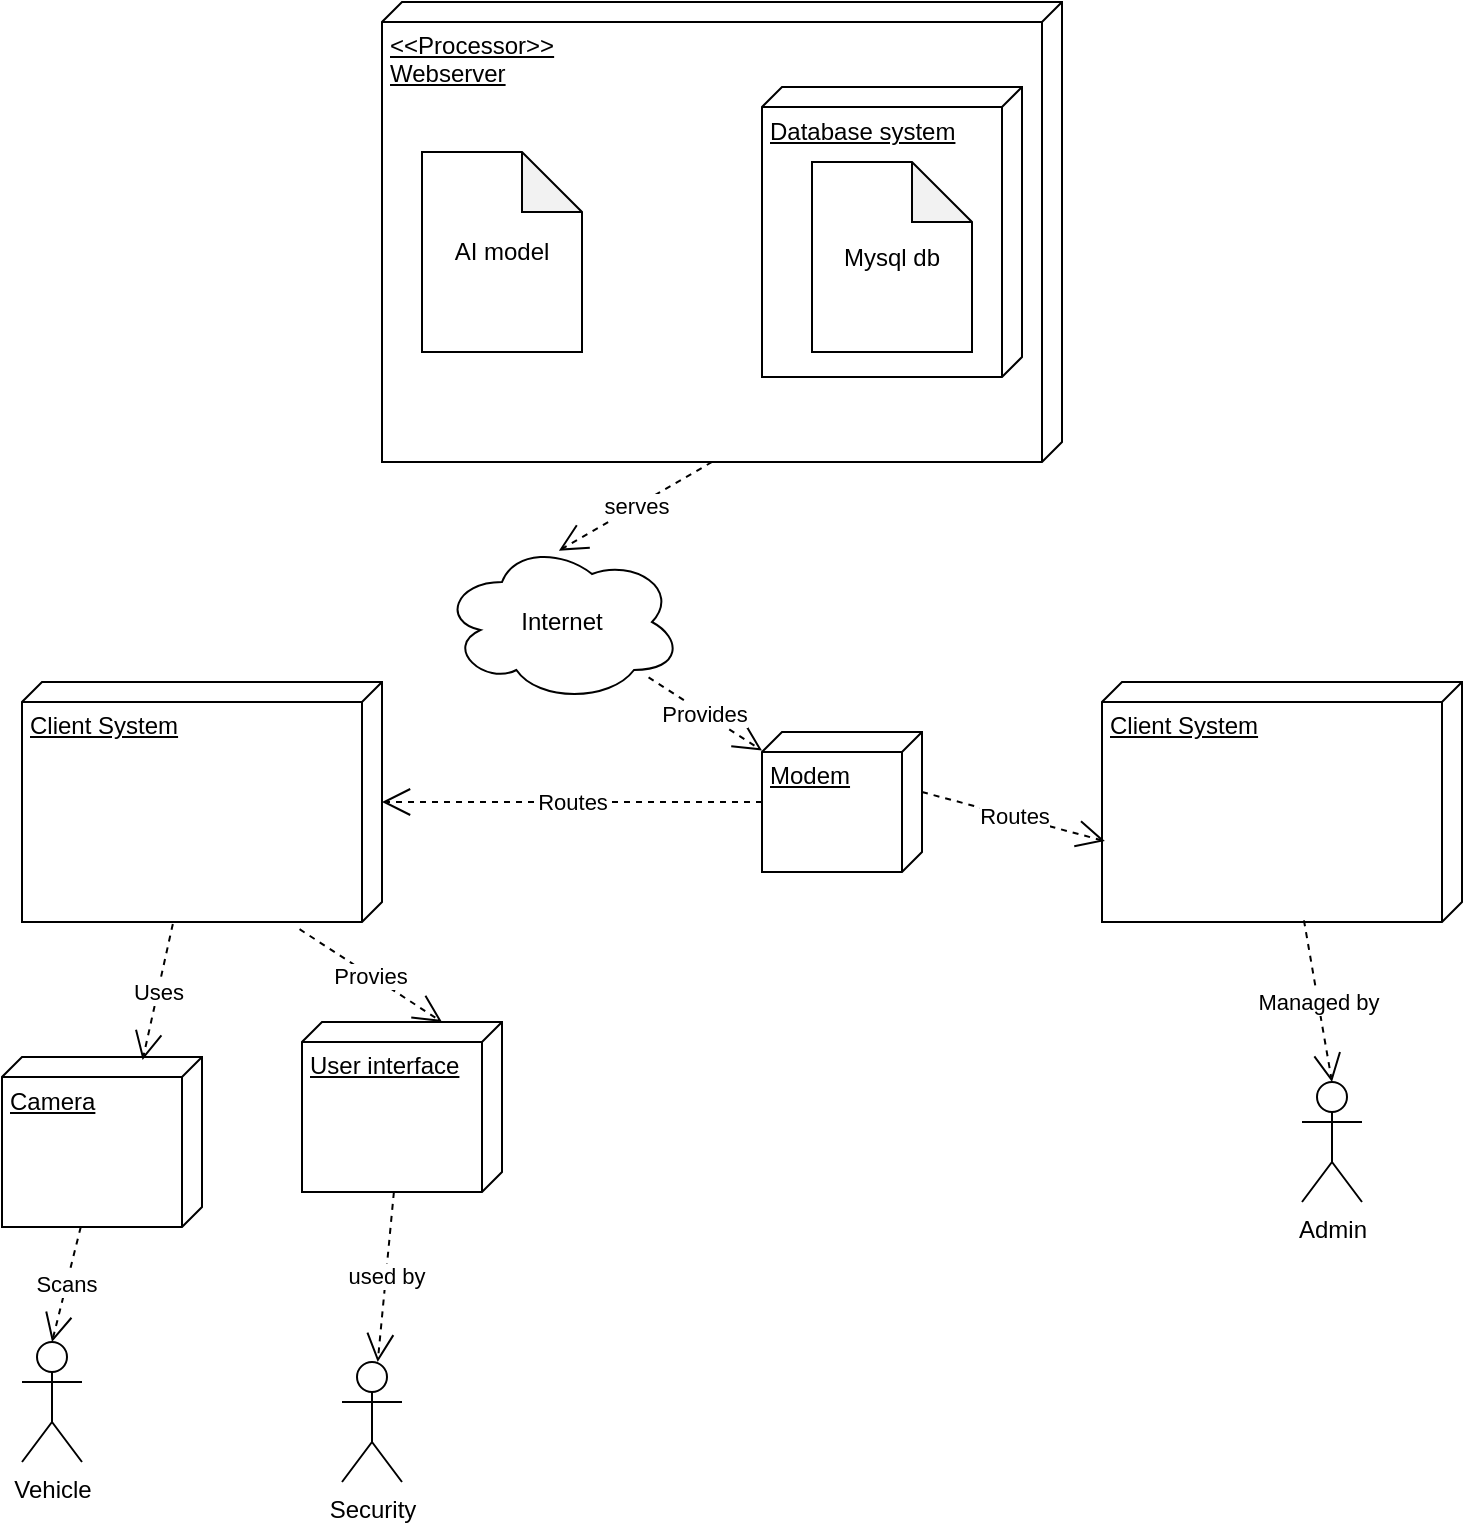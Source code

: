 <mxfile version="20.7.4" type="device"><diagram id="AvNTMdsoBc30OdabL4IJ" name="Page-1"><mxGraphModel dx="1969" dy="993" grid="1" gridSize="10" guides="1" tooltips="1" connect="1" arrows="1" fold="1" page="1" pageScale="1" pageWidth="827" pageHeight="1169" math="0" shadow="0"><root><mxCell id="0"/><mxCell id="1" parent="0"/><mxCell id="Oihjtf0xni2_K5SBaLEZ-1" value="&amp;lt;&amp;lt;Processor&amp;gt;&amp;gt;&lt;br&gt;Webserver" style="verticalAlign=top;align=left;spacingTop=8;spacingLeft=2;spacingRight=12;shape=cube;size=10;direction=south;fontStyle=4;html=1;" vertex="1" parent="1"><mxGeometry x="240" y="40" width="340" height="230" as="geometry"/></mxCell><mxCell id="Oihjtf0xni2_K5SBaLEZ-2" value="AI model" style="shape=note;whiteSpace=wrap;html=1;backgroundOutline=1;darkOpacity=0.05;" vertex="1" parent="1"><mxGeometry x="260" y="115" width="80" height="100" as="geometry"/></mxCell><mxCell id="Oihjtf0xni2_K5SBaLEZ-3" value="Database system" style="verticalAlign=top;align=left;spacingTop=8;spacingLeft=2;spacingRight=12;shape=cube;size=10;direction=south;fontStyle=4;html=1;" vertex="1" parent="1"><mxGeometry x="430" y="82.5" width="130" height="145" as="geometry"/></mxCell><mxCell id="Oihjtf0xni2_K5SBaLEZ-4" value="Mysql db" style="shape=note;whiteSpace=wrap;html=1;backgroundOutline=1;darkOpacity=0.05;" vertex="1" parent="1"><mxGeometry x="455" y="120" width="80" height="95" as="geometry"/></mxCell><mxCell id="Oihjtf0xni2_K5SBaLEZ-5" value="Internet" style="ellipse;shape=cloud;whiteSpace=wrap;html=1;" vertex="1" parent="1"><mxGeometry x="270" y="310" width="120" height="80" as="geometry"/></mxCell><mxCell id="Oihjtf0xni2_K5SBaLEZ-7" value="Modem" style="verticalAlign=top;align=left;spacingTop=8;spacingLeft=2;spacingRight=12;shape=cube;size=10;direction=south;fontStyle=4;html=1;" vertex="1" parent="1"><mxGeometry x="430" y="405" width="80" height="70" as="geometry"/></mxCell><mxCell id="Oihjtf0xni2_K5SBaLEZ-8" value="Admin" style="shape=umlActor;verticalLabelPosition=bottom;verticalAlign=top;html=1;" vertex="1" parent="1"><mxGeometry x="700" y="580" width="30" height="60" as="geometry"/></mxCell><mxCell id="Oihjtf0xni2_K5SBaLEZ-9" value="Vehicle" style="shape=umlActor;verticalLabelPosition=bottom;verticalAlign=top;html=1;" vertex="1" parent="1"><mxGeometry x="60" y="710" width="30" height="60" as="geometry"/></mxCell><mxCell id="Oihjtf0xni2_K5SBaLEZ-12" value="Security" style="shape=umlActor;verticalLabelPosition=bottom;verticalAlign=top;html=1;" vertex="1" parent="1"><mxGeometry x="220" y="720" width="30" height="60" as="geometry"/></mxCell><mxCell id="Oihjtf0xni2_K5SBaLEZ-14" value="Client System" style="verticalAlign=top;align=left;spacingTop=8;spacingLeft=2;spacingRight=12;shape=cube;size=10;direction=south;fontStyle=4;html=1;" vertex="1" parent="1"><mxGeometry x="60" y="380" width="180" height="120" as="geometry"/></mxCell><mxCell id="Oihjtf0xni2_K5SBaLEZ-16" value="Client System" style="verticalAlign=top;align=left;spacingTop=8;spacingLeft=2;spacingRight=12;shape=cube;size=10;direction=south;fontStyle=4;html=1;" vertex="1" parent="1"><mxGeometry x="600" y="380" width="180" height="120" as="geometry"/></mxCell><mxCell id="Oihjtf0xni2_K5SBaLEZ-19" value="Camera" style="verticalAlign=top;align=left;spacingTop=8;spacingLeft=2;spacingRight=12;shape=cube;size=10;direction=south;fontStyle=4;html=1;" vertex="1" parent="1"><mxGeometry x="50" y="567.5" width="100" height="85" as="geometry"/></mxCell><mxCell id="Oihjtf0xni2_K5SBaLEZ-20" value="User interface" style="verticalAlign=top;align=left;spacingTop=8;spacingLeft=2;spacingRight=12;shape=cube;size=10;direction=south;fontStyle=4;html=1;" vertex="1" parent="1"><mxGeometry x="200" y="550" width="100" height="85" as="geometry"/></mxCell><mxCell id="Oihjtf0xni2_K5SBaLEZ-30" value="serves" style="endArrow=open;endSize=12;dashed=1;html=1;rounded=0;exitX=0;exitY=0;exitDx=230;exitDy=175;exitPerimeter=0;entryX=0.487;entryY=0.054;entryDx=0;entryDy=0;entryPerimeter=0;" edge="1" parent="1" source="Oihjtf0xni2_K5SBaLEZ-1" target="Oihjtf0xni2_K5SBaLEZ-5"><mxGeometry width="160" relative="1" as="geometry"><mxPoint x="580" y="290" as="sourcePoint"/><mxPoint x="740" y="290" as="targetPoint"/></mxGeometry></mxCell><mxCell id="Oihjtf0xni2_K5SBaLEZ-31" value="Scans" style="endArrow=open;endSize=12;dashed=1;html=1;rounded=0;entryX=0.5;entryY=0;entryDx=0;entryDy=0;entryPerimeter=0;" edge="1" parent="1" source="Oihjtf0xni2_K5SBaLEZ-19" target="Oihjtf0xni2_K5SBaLEZ-9"><mxGeometry width="160" relative="1" as="geometry"><mxPoint x="415" y="280.0" as="sourcePoint"/><mxPoint x="418.44" y="334.32" as="targetPoint"/></mxGeometry></mxCell><mxCell id="Oihjtf0xni2_K5SBaLEZ-32" value="used by" style="endArrow=open;endSize=12;dashed=1;html=1;rounded=0;" edge="1" parent="1" source="Oihjtf0xni2_K5SBaLEZ-20" target="Oihjtf0xni2_K5SBaLEZ-12"><mxGeometry width="160" relative="1" as="geometry"><mxPoint x="425" y="290.0" as="sourcePoint"/><mxPoint x="428.44" y="344.32" as="targetPoint"/></mxGeometry></mxCell><mxCell id="Oihjtf0xni2_K5SBaLEZ-33" value="Uses" style="endArrow=open;endSize=12;dashed=1;html=1;rounded=0;exitX=1.008;exitY=0.581;exitDx=0;exitDy=0;exitPerimeter=0;entryX=0.018;entryY=0.297;entryDx=0;entryDy=0;entryPerimeter=0;" edge="1" parent="1" source="Oihjtf0xni2_K5SBaLEZ-14" target="Oihjtf0xni2_K5SBaLEZ-19"><mxGeometry width="160" relative="1" as="geometry"><mxPoint x="435" y="300.0" as="sourcePoint"/><mxPoint x="438.44" y="354.32" as="targetPoint"/></mxGeometry></mxCell><mxCell id="Oihjtf0xni2_K5SBaLEZ-34" value="Provies" style="endArrow=open;endSize=12;dashed=1;html=1;rounded=0;exitX=1.03;exitY=0.229;exitDx=0;exitDy=0;exitPerimeter=0;entryX=0;entryY=0.3;entryDx=0;entryDy=0;entryPerimeter=0;" edge="1" parent="1" source="Oihjtf0xni2_K5SBaLEZ-14" target="Oihjtf0xni2_K5SBaLEZ-20"><mxGeometry width="160" relative="1" as="geometry"><mxPoint x="445" y="310.0" as="sourcePoint"/><mxPoint x="448.44" y="364.32" as="targetPoint"/></mxGeometry></mxCell><mxCell id="Oihjtf0xni2_K5SBaLEZ-35" value="Routes" style="endArrow=open;endSize=12;dashed=1;html=1;rounded=0;" edge="1" parent="1" source="Oihjtf0xni2_K5SBaLEZ-7" target="Oihjtf0xni2_K5SBaLEZ-14"><mxGeometry width="160" relative="1" as="geometry"><mxPoint x="455" y="320.0" as="sourcePoint"/><mxPoint x="458.44" y="374.32" as="targetPoint"/></mxGeometry></mxCell><mxCell id="Oihjtf0xni2_K5SBaLEZ-36" value="Routes" style="endArrow=open;endSize=12;dashed=1;html=1;rounded=0;exitX=0;exitY=0;exitDx=30;exitDy=0;exitPerimeter=0;entryX=0.663;entryY=0.992;entryDx=0;entryDy=0;entryPerimeter=0;" edge="1" parent="1" source="Oihjtf0xni2_K5SBaLEZ-7" target="Oihjtf0xni2_K5SBaLEZ-16"><mxGeometry width="160" relative="1" as="geometry"><mxPoint x="465" y="330.0" as="sourcePoint"/><mxPoint x="468.44" y="384.32" as="targetPoint"/></mxGeometry></mxCell><mxCell id="Oihjtf0xni2_K5SBaLEZ-37" value="Provides" style="endArrow=open;endSize=12;dashed=1;html=1;rounded=0;" edge="1" parent="1" source="Oihjtf0xni2_K5SBaLEZ-5" target="Oihjtf0xni2_K5SBaLEZ-7"><mxGeometry width="160" relative="1" as="geometry"><mxPoint x="475" y="340.0" as="sourcePoint"/><mxPoint x="478.44" y="394.32" as="targetPoint"/></mxGeometry></mxCell><mxCell id="Oihjtf0xni2_K5SBaLEZ-41" value="Managed by" style="endArrow=open;endSize=12;dashed=1;html=1;rounded=0;exitX=0.993;exitY=0.439;exitDx=0;exitDy=0;exitPerimeter=0;entryX=0.5;entryY=0;entryDx=0;entryDy=0;entryPerimeter=0;" edge="1" parent="1" source="Oihjtf0xni2_K5SBaLEZ-16" target="Oihjtf0xni2_K5SBaLEZ-8"><mxGeometry width="160" relative="1" as="geometry"><mxPoint x="588" y="580" as="sourcePoint"/><mxPoint x="640" y="650" as="targetPoint"/></mxGeometry></mxCell></root></mxGraphModel></diagram></mxfile>